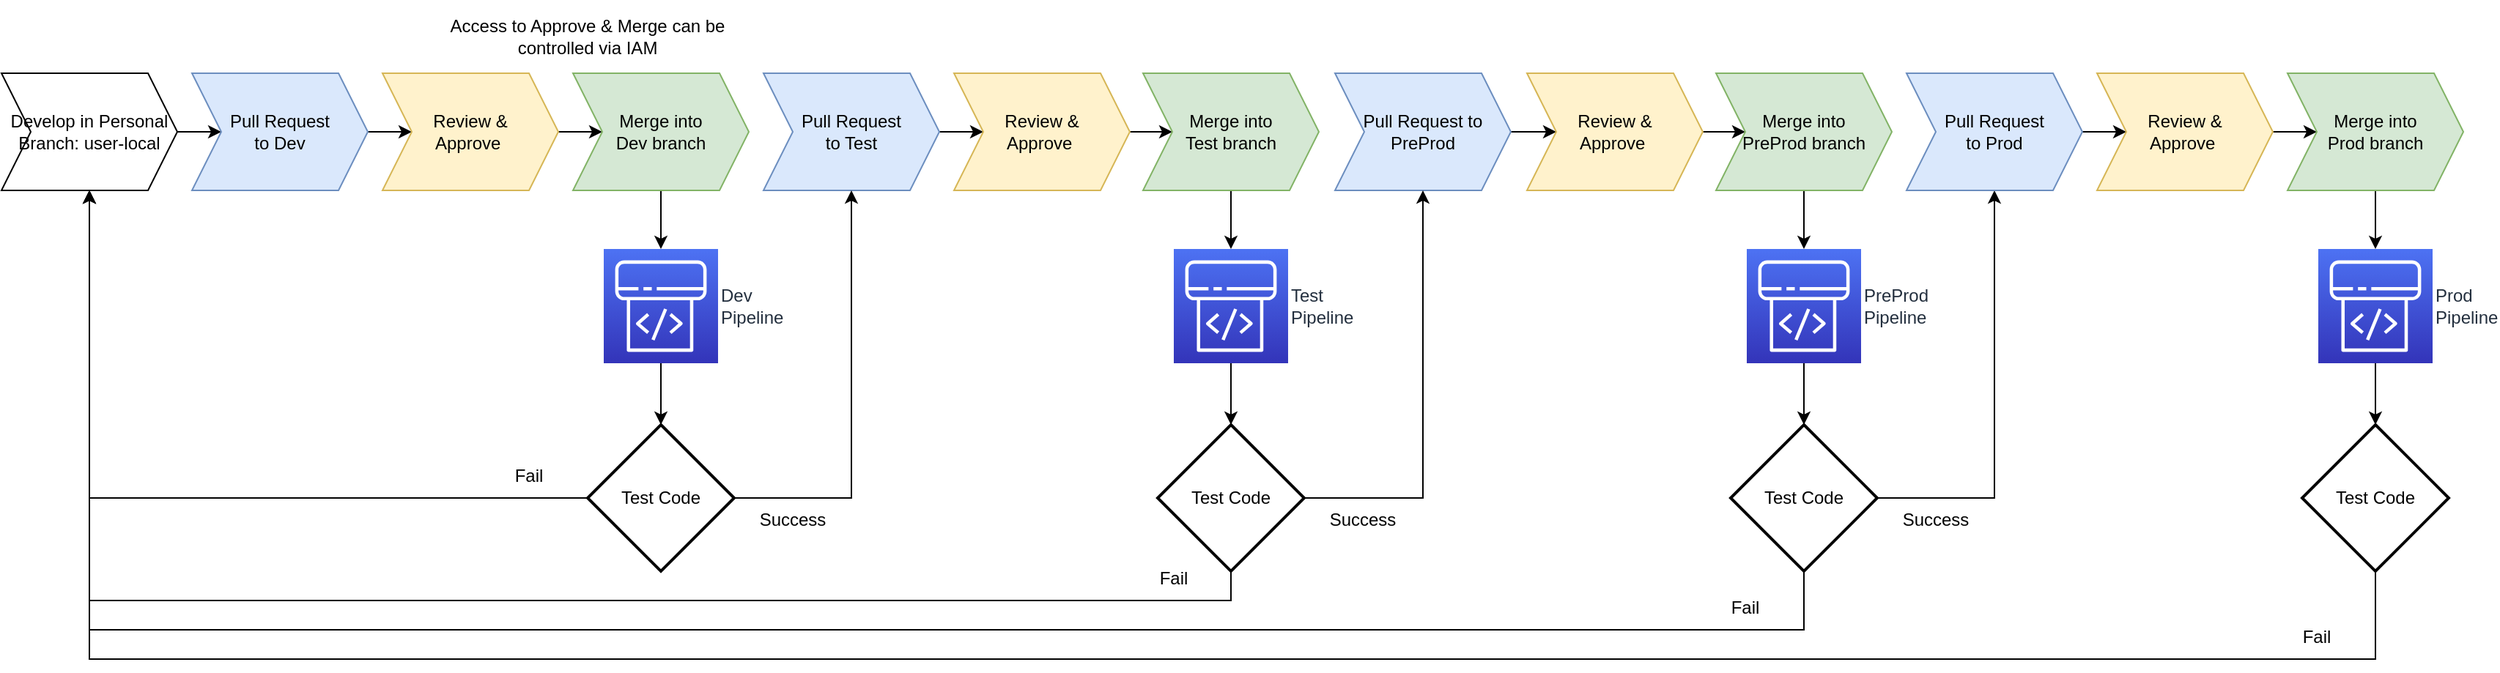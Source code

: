<mxfile version="20.2.3" type="device"><diagram id="PXS18ONzeYbYbly7anjY" name="Page-1"><mxGraphModel dx="893" dy="672" grid="1" gridSize="10" guides="1" tooltips="1" connect="1" arrows="1" fold="1" page="1" pageScale="1" pageWidth="827" pageHeight="1169" math="0" shadow="0"><root><mxCell id="0"/><mxCell id="1" parent="0"/><mxCell id="Wh1jmhJN4Tuq2iTJclOe-31" value="" style="edgeStyle=orthogonalEdgeStyle;rounded=0;orthogonalLoop=1;jettySize=auto;html=1;" parent="1" source="Wh1jmhJN4Tuq2iTJclOe-1" target="Wh1jmhJN4Tuq2iTJclOe-2" edge="1"><mxGeometry relative="1" as="geometry"/></mxCell><mxCell id="Wh1jmhJN4Tuq2iTJclOe-1" value="Develop in Personal Branch: user-local" style="shape=step;perimeter=stepPerimeter;whiteSpace=wrap;html=1;fixedSize=1;" parent="1" vertex="1"><mxGeometry x="80" y="120" width="120" height="80" as="geometry"/></mxCell><mxCell id="Wh1jmhJN4Tuq2iTJclOe-32" value="" style="edgeStyle=orthogonalEdgeStyle;rounded=0;orthogonalLoop=1;jettySize=auto;html=1;" parent="1" source="Wh1jmhJN4Tuq2iTJclOe-2" target="Wh1jmhJN4Tuq2iTJclOe-3" edge="1"><mxGeometry relative="1" as="geometry"/></mxCell><mxCell id="Wh1jmhJN4Tuq2iTJclOe-2" value="Pull Request&lt;br&gt;to Dev" style="shape=step;perimeter=stepPerimeter;whiteSpace=wrap;html=1;fixedSize=1;fillColor=#dae8fc;strokeColor=#6c8ebf;" parent="1" vertex="1"><mxGeometry x="210" y="120" width="120" height="80" as="geometry"/></mxCell><mxCell id="Wh1jmhJN4Tuq2iTJclOe-33" value="" style="edgeStyle=orthogonalEdgeStyle;rounded=0;orthogonalLoop=1;jettySize=auto;html=1;" parent="1" source="Wh1jmhJN4Tuq2iTJclOe-3" target="Wh1jmhJN4Tuq2iTJclOe-4" edge="1"><mxGeometry relative="1" as="geometry"/></mxCell><mxCell id="Wh1jmhJN4Tuq2iTJclOe-3" value="Review &amp;amp; &lt;br&gt;Approve&amp;nbsp;" style="shape=step;perimeter=stepPerimeter;whiteSpace=wrap;html=1;fixedSize=1;fillColor=#fff2cc;strokeColor=#d6b656;" parent="1" vertex="1"><mxGeometry x="340" y="120" width="120" height="80" as="geometry"/></mxCell><mxCell id="Wh1jmhJN4Tuq2iTJclOe-8" value="" style="edgeStyle=orthogonalEdgeStyle;rounded=0;orthogonalLoop=1;jettySize=auto;html=1;" parent="1" source="Wh1jmhJN4Tuq2iTJclOe-4" target="Wh1jmhJN4Tuq2iTJclOe-5" edge="1"><mxGeometry relative="1" as="geometry"/></mxCell><mxCell id="Wh1jmhJN4Tuq2iTJclOe-4" value="Merge into&lt;br&gt;Dev branch" style="shape=step;perimeter=stepPerimeter;whiteSpace=wrap;html=1;fixedSize=1;fillColor=#d5e8d4;strokeColor=#82b366;" parent="1" vertex="1"><mxGeometry x="470" y="120" width="120" height="80" as="geometry"/></mxCell><mxCell id="Wh1jmhJN4Tuq2iTJclOe-26" value="" style="edgeStyle=orthogonalEdgeStyle;rounded=0;orthogonalLoop=1;jettySize=auto;html=1;" parent="1" source="Wh1jmhJN4Tuq2iTJclOe-5" edge="1"><mxGeometry relative="1" as="geometry"><mxPoint x="530" y="360" as="targetPoint"/></mxGeometry></mxCell><mxCell id="Wh1jmhJN4Tuq2iTJclOe-5" value="Dev&lt;br&gt;Pipeline" style="sketch=0;points=[[0,0,0],[0.25,0,0],[0.5,0,0],[0.75,0,0],[1,0,0],[0,1,0],[0.25,1,0],[0.5,1,0],[0.75,1,0],[1,1,0],[0,0.25,0],[0,0.5,0],[0,0.75,0],[1,0.25,0],[1,0.5,0],[1,0.75,0]];outlineConnect=0;fontColor=#232F3E;gradientColor=#4D72F3;gradientDirection=north;fillColor=#3334B9;strokeColor=#ffffff;dashed=0;verticalLabelPosition=middle;verticalAlign=middle;align=left;html=1;fontSize=12;fontStyle=0;aspect=fixed;shape=mxgraph.aws4.resourceIcon;resIcon=mxgraph.aws4.codepipeline;labelPosition=right;" parent="1" vertex="1"><mxGeometry x="491" y="240" width="78" height="78" as="geometry"/></mxCell><mxCell id="Wh1jmhJN4Tuq2iTJclOe-36" value="" style="edgeStyle=orthogonalEdgeStyle;rounded=0;orthogonalLoop=1;jettySize=auto;html=1;" parent="1" source="Wh1jmhJN4Tuq2iTJclOe-7" target="Wh1jmhJN4Tuq2iTJclOe-9" edge="1"><mxGeometry relative="1" as="geometry"/></mxCell><mxCell id="Wh1jmhJN4Tuq2iTJclOe-7" value="Pull Request&lt;br&gt;to Test" style="shape=step;perimeter=stepPerimeter;whiteSpace=wrap;html=1;fixedSize=1;fillColor=#dae8fc;strokeColor=#6c8ebf;" parent="1" vertex="1"><mxGeometry x="600" y="120" width="120" height="80" as="geometry"/></mxCell><mxCell id="Wh1jmhJN4Tuq2iTJclOe-37" value="" style="edgeStyle=orthogonalEdgeStyle;rounded=0;orthogonalLoop=1;jettySize=auto;html=1;" parent="1" source="Wh1jmhJN4Tuq2iTJclOe-9" target="Wh1jmhJN4Tuq2iTJclOe-10" edge="1"><mxGeometry relative="1" as="geometry"/></mxCell><mxCell id="Wh1jmhJN4Tuq2iTJclOe-9" value="Review &amp;amp; &lt;br&gt;Approve&amp;nbsp;" style="shape=step;perimeter=stepPerimeter;whiteSpace=wrap;html=1;fixedSize=1;fillColor=#fff2cc;strokeColor=#d6b656;" parent="1" vertex="1"><mxGeometry x="730" y="120" width="120" height="80" as="geometry"/></mxCell><mxCell id="Wh1jmhJN4Tuq2iTJclOe-12" value="" style="edgeStyle=orthogonalEdgeStyle;rounded=0;orthogonalLoop=1;jettySize=auto;html=1;" parent="1" source="Wh1jmhJN4Tuq2iTJclOe-10" target="Wh1jmhJN4Tuq2iTJclOe-11" edge="1"><mxGeometry relative="1" as="geometry"/></mxCell><mxCell id="Wh1jmhJN4Tuq2iTJclOe-10" value="Merge into &lt;br&gt;Test branch" style="shape=step;perimeter=stepPerimeter;whiteSpace=wrap;html=1;fixedSize=1;fillColor=#d5e8d4;strokeColor=#82b366;" parent="1" vertex="1"><mxGeometry x="859" y="120" width="120" height="80" as="geometry"/></mxCell><mxCell id="Wh1jmhJN4Tuq2iTJclOe-27" value="" style="edgeStyle=orthogonalEdgeStyle;rounded=0;orthogonalLoop=1;jettySize=auto;html=1;" parent="1" source="Wh1jmhJN4Tuq2iTJclOe-11" edge="1"><mxGeometry relative="1" as="geometry"><mxPoint x="919" y="360" as="targetPoint"/></mxGeometry></mxCell><mxCell id="Wh1jmhJN4Tuq2iTJclOe-11" value="Test&lt;br&gt;Pipeline" style="sketch=0;points=[[0,0,0],[0.25,0,0],[0.5,0,0],[0.75,0,0],[1,0,0],[0,1,0],[0.25,1,0],[0.5,1,0],[0.75,1,0],[1,1,0],[0,0.25,0],[0,0.5,0],[0,0.75,0],[1,0.25,0],[1,0.5,0],[1,0.75,0]];outlineConnect=0;fontColor=#232F3E;gradientColor=#4D72F3;gradientDirection=north;fillColor=#3334B9;strokeColor=#ffffff;dashed=0;verticalLabelPosition=middle;verticalAlign=middle;align=left;html=1;fontSize=12;fontStyle=0;aspect=fixed;shape=mxgraph.aws4.resourceIcon;resIcon=mxgraph.aws4.codepipeline;labelPosition=right;" parent="1" vertex="1"><mxGeometry x="880" y="240" width="78" height="78" as="geometry"/></mxCell><mxCell id="Wh1jmhJN4Tuq2iTJclOe-40" value="" style="edgeStyle=orthogonalEdgeStyle;rounded=0;orthogonalLoop=1;jettySize=auto;html=1;" parent="1" source="Wh1jmhJN4Tuq2iTJclOe-14" target="Wh1jmhJN4Tuq2iTJclOe-15" edge="1"><mxGeometry relative="1" as="geometry"/></mxCell><mxCell id="Wh1jmhJN4Tuq2iTJclOe-14" value="Pull Request to PreProd" style="shape=step;perimeter=stepPerimeter;whiteSpace=wrap;html=1;fixedSize=1;fillColor=#dae8fc;strokeColor=#6c8ebf;" parent="1" vertex="1"><mxGeometry x="990" y="120" width="120" height="80" as="geometry"/></mxCell><mxCell id="Wh1jmhJN4Tuq2iTJclOe-41" value="" style="edgeStyle=orthogonalEdgeStyle;rounded=0;orthogonalLoop=1;jettySize=auto;html=1;" parent="1" source="Wh1jmhJN4Tuq2iTJclOe-15" target="Wh1jmhJN4Tuq2iTJclOe-17" edge="1"><mxGeometry relative="1" as="geometry"/></mxCell><mxCell id="Wh1jmhJN4Tuq2iTJclOe-15" value="Review &amp;amp; &lt;br&gt;Approve&amp;nbsp;" style="shape=step;perimeter=stepPerimeter;whiteSpace=wrap;html=1;fixedSize=1;fillColor=#fff2cc;strokeColor=#d6b656;" parent="1" vertex="1"><mxGeometry x="1121" y="120" width="120" height="80" as="geometry"/></mxCell><mxCell id="Wh1jmhJN4Tuq2iTJclOe-16" value="" style="edgeStyle=orthogonalEdgeStyle;rounded=0;orthogonalLoop=1;jettySize=auto;html=1;" parent="1" source="Wh1jmhJN4Tuq2iTJclOe-17" target="Wh1jmhJN4Tuq2iTJclOe-18" edge="1"><mxGeometry relative="1" as="geometry"/></mxCell><mxCell id="Wh1jmhJN4Tuq2iTJclOe-17" value="Merge into &lt;br&gt;PreProd branch" style="shape=step;perimeter=stepPerimeter;whiteSpace=wrap;html=1;fixedSize=1;fillColor=#d5e8d4;strokeColor=#82b366;" parent="1" vertex="1"><mxGeometry x="1250" y="120" width="120" height="80" as="geometry"/></mxCell><mxCell id="Wh1jmhJN4Tuq2iTJclOe-28" value="" style="edgeStyle=orthogonalEdgeStyle;rounded=0;orthogonalLoop=1;jettySize=auto;html=1;" parent="1" source="Wh1jmhJN4Tuq2iTJclOe-18" edge="1"><mxGeometry relative="1" as="geometry"><mxPoint x="1310" y="360" as="targetPoint"/></mxGeometry></mxCell><mxCell id="Wh1jmhJN4Tuq2iTJclOe-18" value="PreProd&lt;br&gt;Pipeline" style="sketch=0;points=[[0,0,0],[0.25,0,0],[0.5,0,0],[0.75,0,0],[1,0,0],[0,1,0],[0.25,1,0],[0.5,1,0],[0.75,1,0],[1,1,0],[0,0.25,0],[0,0.5,0],[0,0.75,0],[1,0.25,0],[1,0.5,0],[1,0.75,0]];outlineConnect=0;fontColor=#232F3E;gradientColor=#4D72F3;gradientDirection=north;fillColor=#3334B9;strokeColor=#ffffff;dashed=0;verticalLabelPosition=middle;verticalAlign=middle;align=left;html=1;fontSize=12;fontStyle=0;aspect=fixed;shape=mxgraph.aws4.resourceIcon;resIcon=mxgraph.aws4.codepipeline;labelPosition=right;" parent="1" vertex="1"><mxGeometry x="1271" y="240" width="78" height="78" as="geometry"/></mxCell><mxCell id="Wh1jmhJN4Tuq2iTJclOe-42" value="" style="edgeStyle=orthogonalEdgeStyle;rounded=0;orthogonalLoop=1;jettySize=auto;html=1;exitX=1;exitY=0.5;exitDx=0;exitDy=0;exitPerimeter=0;" parent="1" source="sVI9Vo41k2Atg7monxlW-11" target="Wh1jmhJN4Tuq2iTJclOe-20" edge="1"><mxGeometry relative="1" as="geometry"><mxPoint x="1370" y="400" as="sourcePoint"/><Array as="points"><mxPoint x="1440" y="410"/></Array></mxGeometry></mxCell><mxCell id="Wh1jmhJN4Tuq2iTJclOe-43" value="" style="edgeStyle=orthogonalEdgeStyle;rounded=0;orthogonalLoop=1;jettySize=auto;html=1;" parent="1" source="Wh1jmhJN4Tuq2iTJclOe-20" target="Wh1jmhJN4Tuq2iTJclOe-21" edge="1"><mxGeometry relative="1" as="geometry"/></mxCell><mxCell id="Wh1jmhJN4Tuq2iTJclOe-20" value="Pull Request &lt;br&gt;to Prod" style="shape=step;perimeter=stepPerimeter;whiteSpace=wrap;html=1;fixedSize=1;fillColor=#dae8fc;strokeColor=#6c8ebf;" parent="1" vertex="1"><mxGeometry x="1380" y="120" width="120" height="80" as="geometry"/></mxCell><mxCell id="Wh1jmhJN4Tuq2iTJclOe-44" value="" style="edgeStyle=orthogonalEdgeStyle;rounded=0;orthogonalLoop=1;jettySize=auto;html=1;" parent="1" source="Wh1jmhJN4Tuq2iTJclOe-21" target="Wh1jmhJN4Tuq2iTJclOe-23" edge="1"><mxGeometry relative="1" as="geometry"/></mxCell><mxCell id="Wh1jmhJN4Tuq2iTJclOe-21" value="Review &amp;amp; &lt;br&gt;Approve&amp;nbsp;" style="shape=step;perimeter=stepPerimeter;whiteSpace=wrap;html=1;fixedSize=1;fillColor=#fff2cc;strokeColor=#d6b656;" parent="1" vertex="1"><mxGeometry x="1510" y="120" width="120" height="80" as="geometry"/></mxCell><mxCell id="Wh1jmhJN4Tuq2iTJclOe-22" value="" style="edgeStyle=orthogonalEdgeStyle;rounded=0;orthogonalLoop=1;jettySize=auto;html=1;" parent="1" source="Wh1jmhJN4Tuq2iTJclOe-23" target="Wh1jmhJN4Tuq2iTJclOe-24" edge="1"><mxGeometry relative="1" as="geometry"/></mxCell><mxCell id="Wh1jmhJN4Tuq2iTJclOe-23" value="Merge into &lt;br&gt;Prod branch" style="shape=step;perimeter=stepPerimeter;whiteSpace=wrap;html=1;fixedSize=1;fillColor=#d5e8d4;strokeColor=#82b366;" parent="1" vertex="1"><mxGeometry x="1640" y="120" width="120" height="80" as="geometry"/></mxCell><mxCell id="Wh1jmhJN4Tuq2iTJclOe-30" value="" style="edgeStyle=orthogonalEdgeStyle;rounded=0;orthogonalLoop=1;jettySize=auto;html=1;" parent="1" source="Wh1jmhJN4Tuq2iTJclOe-24" edge="1"><mxGeometry relative="1" as="geometry"><mxPoint x="1700" y="360" as="targetPoint"/></mxGeometry></mxCell><mxCell id="Wh1jmhJN4Tuq2iTJclOe-24" value="Prod&lt;br&gt;Pipeline" style="sketch=0;points=[[0,0,0],[0.25,0,0],[0.5,0,0],[0.75,0,0],[1,0,0],[0,1,0],[0.25,1,0],[0.5,1,0],[0.75,1,0],[1,1,0],[0,0.25,0],[0,0.5,0],[0,0.75,0],[1,0.25,0],[1,0.5,0],[1,0.75,0]];outlineConnect=0;fontColor=#232F3E;gradientColor=#4D72F3;gradientDirection=north;fillColor=#3334B9;strokeColor=#ffffff;dashed=0;verticalLabelPosition=middle;verticalAlign=middle;align=left;html=1;fontSize=12;fontStyle=0;aspect=fixed;shape=mxgraph.aws4.resourceIcon;resIcon=mxgraph.aws4.codepipeline;labelPosition=right;" parent="1" vertex="1"><mxGeometry x="1661" y="240" width="78" height="78" as="geometry"/></mxCell><mxCell id="Wh1jmhJN4Tuq2iTJclOe-25" value="Access to Approve &amp;amp; Merge can be controlled via IAM" style="text;html=1;strokeColor=none;fillColor=none;align=center;verticalAlign=middle;whiteSpace=wrap;rounded=0;" parent="1" vertex="1"><mxGeometry x="360" y="70" width="240" height="50" as="geometry"/></mxCell><mxCell id="Wh1jmhJN4Tuq2iTJclOe-35" value="" style="endArrow=classic;html=1;rounded=0;exitX=1;exitY=0.5;exitDx=0;exitDy=0;entryX=0.5;entryY=1;entryDx=0;entryDy=0;exitPerimeter=0;" parent="1" source="sVI9Vo41k2Atg7monxlW-1" target="Wh1jmhJN4Tuq2iTJclOe-7" edge="1"><mxGeometry width="50" height="50" relative="1" as="geometry"><mxPoint x="590" y="400" as="sourcePoint"/><mxPoint x="720" y="330" as="targetPoint"/><Array as="points"><mxPoint x="660" y="410"/></Array></mxGeometry></mxCell><mxCell id="Wh1jmhJN4Tuq2iTJclOe-39" value="" style="endArrow=classic;html=1;rounded=0;exitX=1;exitY=0.5;exitDx=0;exitDy=0;entryX=0.5;entryY=1;entryDx=0;entryDy=0;exitPerimeter=0;" parent="1" source="sVI9Vo41k2Atg7monxlW-7" target="Wh1jmhJN4Tuq2iTJclOe-14" edge="1"><mxGeometry width="50" height="50" relative="1" as="geometry"><mxPoint x="979" y="400" as="sourcePoint"/><mxPoint x="1100" y="330" as="targetPoint"/><Array as="points"><mxPoint x="1050" y="410"/></Array></mxGeometry></mxCell><mxCell id="sVI9Vo41k2Atg7monxlW-1" value="Test Code" style="strokeWidth=2;html=1;shape=mxgraph.flowchart.decision;whiteSpace=wrap;" vertex="1" parent="1"><mxGeometry x="480" y="360" width="100" height="100" as="geometry"/></mxCell><mxCell id="sVI9Vo41k2Atg7monxlW-4" value="" style="endArrow=classic;html=1;rounded=0;exitX=0;exitY=0.5;exitDx=0;exitDy=0;exitPerimeter=0;entryX=0.5;entryY=1;entryDx=0;entryDy=0;" edge="1" parent="1" source="sVI9Vo41k2Atg7monxlW-1" target="Wh1jmhJN4Tuq2iTJclOe-1"><mxGeometry width="50" height="50" relative="1" as="geometry"><mxPoint x="250" y="360" as="sourcePoint"/><mxPoint x="300" y="310" as="targetPoint"/><Array as="points"><mxPoint x="140" y="410"/></Array></mxGeometry></mxCell><mxCell id="sVI9Vo41k2Atg7monxlW-5" value="Success" style="text;html=1;strokeColor=none;fillColor=none;align=center;verticalAlign=middle;whiteSpace=wrap;rounded=0;" vertex="1" parent="1"><mxGeometry x="580" y="410" width="80" height="30" as="geometry"/></mxCell><mxCell id="sVI9Vo41k2Atg7monxlW-6" value="Fail" style="text;html=1;strokeColor=none;fillColor=none;align=center;verticalAlign=middle;whiteSpace=wrap;rounded=0;" vertex="1" parent="1"><mxGeometry x="400" y="380" width="80" height="30" as="geometry"/></mxCell><mxCell id="sVI9Vo41k2Atg7monxlW-7" value="Test Code" style="strokeWidth=2;html=1;shape=mxgraph.flowchart.decision;whiteSpace=wrap;" vertex="1" parent="1"><mxGeometry x="869" y="360" width="100" height="100" as="geometry"/></mxCell><mxCell id="sVI9Vo41k2Atg7monxlW-8" value="" style="endArrow=classic;html=1;rounded=0;entryX=0.5;entryY=1;entryDx=0;entryDy=0;exitX=0.5;exitY=1;exitDx=0;exitDy=0;exitPerimeter=0;" edge="1" parent="1" source="sVI9Vo41k2Atg7monxlW-7" target="Wh1jmhJN4Tuq2iTJclOe-1"><mxGeometry width="50" height="50" relative="1" as="geometry"><mxPoint x="490" y="370" as="sourcePoint"/><mxPoint x="540" y="320" as="targetPoint"/><Array as="points"><mxPoint x="919" y="480"/><mxPoint x="140" y="480"/></Array></mxGeometry></mxCell><mxCell id="sVI9Vo41k2Atg7monxlW-9" value="Success" style="text;html=1;strokeColor=none;fillColor=none;align=center;verticalAlign=middle;whiteSpace=wrap;rounded=0;" vertex="1" parent="1"><mxGeometry x="969" y="410" width="80" height="30" as="geometry"/></mxCell><mxCell id="sVI9Vo41k2Atg7monxlW-10" value="Fail" style="text;html=1;strokeColor=none;fillColor=none;align=center;verticalAlign=middle;whiteSpace=wrap;rounded=0;" vertex="1" parent="1"><mxGeometry x="840" y="450" width="80" height="30" as="geometry"/></mxCell><mxCell id="sVI9Vo41k2Atg7monxlW-11" value="Test Code" style="strokeWidth=2;html=1;shape=mxgraph.flowchart.decision;whiteSpace=wrap;" vertex="1" parent="1"><mxGeometry x="1260" y="360" width="100" height="100" as="geometry"/></mxCell><mxCell id="sVI9Vo41k2Atg7monxlW-12" value="Test Code" style="strokeWidth=2;html=1;shape=mxgraph.flowchart.decision;whiteSpace=wrap;" vertex="1" parent="1"><mxGeometry x="1650" y="360" width="100" height="100" as="geometry"/></mxCell><mxCell id="sVI9Vo41k2Atg7monxlW-13" value="" style="endArrow=classic;html=1;rounded=0;exitX=0.5;exitY=1;exitDx=0;exitDy=0;exitPerimeter=0;entryX=0.5;entryY=1;entryDx=0;entryDy=0;" edge="1" parent="1" source="sVI9Vo41k2Atg7monxlW-11" target="Wh1jmhJN4Tuq2iTJclOe-1"><mxGeometry width="50" height="50" relative="1" as="geometry"><mxPoint x="1170" y="370" as="sourcePoint"/><mxPoint x="260" y="270" as="targetPoint"/><Array as="points"><mxPoint x="1310" y="500"/><mxPoint x="140" y="500"/></Array></mxGeometry></mxCell><mxCell id="sVI9Vo41k2Atg7monxlW-14" value="" style="endArrow=classic;html=1;rounded=0;exitX=0.5;exitY=1;exitDx=0;exitDy=0;exitPerimeter=0;entryX=0.5;entryY=1;entryDx=0;entryDy=0;" edge="1" parent="1" source="sVI9Vo41k2Atg7monxlW-12" target="Wh1jmhJN4Tuq2iTJclOe-1"><mxGeometry width="50" height="50" relative="1" as="geometry"><mxPoint x="1270" y="590" as="sourcePoint"/><mxPoint x="1320" y="540" as="targetPoint"/><Array as="points"><mxPoint x="1700" y="520"/><mxPoint x="140" y="520"/></Array></mxGeometry></mxCell><mxCell id="sVI9Vo41k2Atg7monxlW-15" value="Fail" style="text;html=1;strokeColor=none;fillColor=none;align=center;verticalAlign=middle;whiteSpace=wrap;rounded=0;" vertex="1" parent="1"><mxGeometry x="1230" y="470" width="80" height="30" as="geometry"/></mxCell><mxCell id="sVI9Vo41k2Atg7monxlW-16" value="Fail" style="text;html=1;strokeColor=none;fillColor=none;align=center;verticalAlign=middle;whiteSpace=wrap;rounded=0;" vertex="1" parent="1"><mxGeometry x="1620" y="490" width="80" height="30" as="geometry"/></mxCell><mxCell id="sVI9Vo41k2Atg7monxlW-17" value="Success" style="text;html=1;strokeColor=none;fillColor=none;align=center;verticalAlign=middle;whiteSpace=wrap;rounded=0;" vertex="1" parent="1"><mxGeometry x="1360" y="410" width="80" height="30" as="geometry"/></mxCell></root></mxGraphModel></diagram></mxfile>